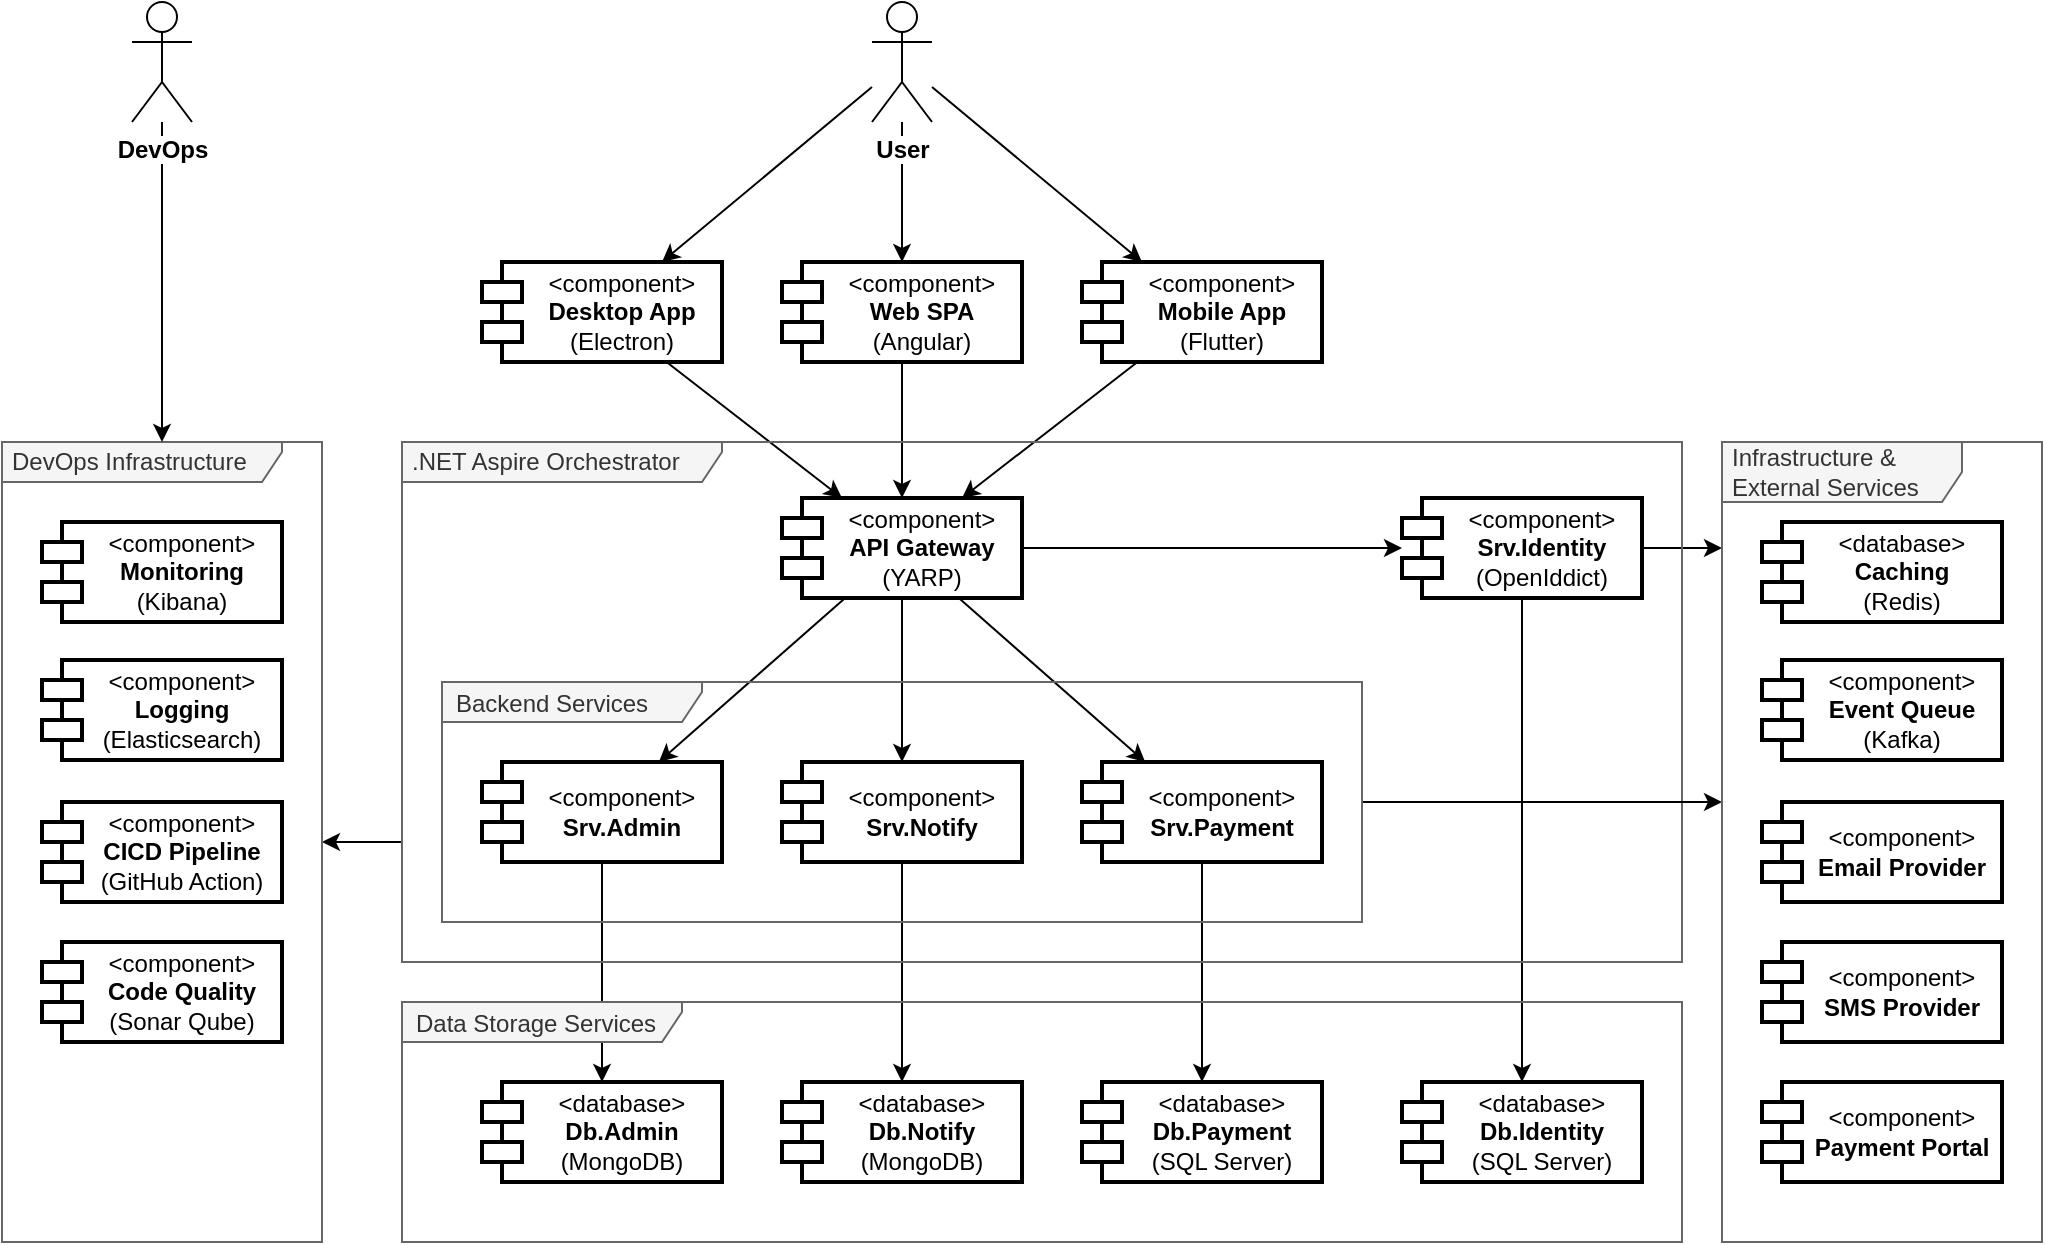 <mxfile version="26.2.2">
  <diagram id="QDmd8LrB_lxBOB0TvEm6" name="UML Components">
    <mxGraphModel dx="1779" dy="1033" grid="0" gridSize="10" guides="1" tooltips="1" connect="1" arrows="1" fold="1" page="1" pageScale="1" pageWidth="1169" pageHeight="827" math="0" shadow="0">
      <root>
        <mxCell id="0" />
        <mxCell id="1" parent="0" />
        <mxCell id="H-qkVdVbfqo9zfunlF1C-18" style="rounded=0;orthogonalLoop=1;jettySize=auto;html=1;" edge="1" parent="1" source="P-aU9f7QzkivExIBkgLr-115" target="P-aU9f7QzkivExIBkgLr-131">
          <mxGeometry relative="1" as="geometry" />
        </mxCell>
        <mxCell id="H-qkVdVbfqo9zfunlF1C-19" style="edgeStyle=orthogonalEdgeStyle;rounded=0;orthogonalLoop=1;jettySize=auto;html=1;" edge="1" parent="1" source="P-aU9f7QzkivExIBkgLr-115" target="P-aU9f7QzkivExIBkgLr-129">
          <mxGeometry relative="1" as="geometry" />
        </mxCell>
        <mxCell id="H-qkVdVbfqo9zfunlF1C-20" style="rounded=0;orthogonalLoop=1;jettySize=auto;html=1;" edge="1" parent="1" source="P-aU9f7QzkivExIBkgLr-115" target="P-aU9f7QzkivExIBkgLr-130">
          <mxGeometry relative="1" as="geometry" />
        </mxCell>
        <mxCell id="H-qkVdVbfqo9zfunlF1C-3" style="edgeStyle=orthogonalEdgeStyle;rounded=0;orthogonalLoop=1;jettySize=auto;html=1;" edge="1" parent="1" source="P-aU9f7QzkivExIBkgLr-122" target="H-qkVdVbfqo9zfunlF1C-2">
          <mxGeometry relative="1" as="geometry" />
        </mxCell>
        <mxCell id="H-qkVdVbfqo9zfunlF1C-11" style="edgeStyle=orthogonalEdgeStyle;rounded=0;orthogonalLoop=1;jettySize=auto;html=1;" edge="1" parent="1" source="P-aU9f7QzkivExIBkgLr-122" target="H-qkVdVbfqo9zfunlF1C-9">
          <mxGeometry relative="1" as="geometry">
            <Array as="points">
              <mxPoint x="870" y="413" />
              <mxPoint x="870" y="413" />
            </Array>
          </mxGeometry>
        </mxCell>
        <mxCell id="P-aU9f7QzkivExIBkgLr-122" value="&lt;div&gt;&amp;lt;component&amp;gt;&lt;/div&gt;&lt;b&gt;Srv.Identity&lt;/b&gt;&lt;div&gt;(OpenIddict)&lt;/div&gt;" style="shape=module;align=left;spacingLeft=20;align=center;verticalAlign=middle;whiteSpace=wrap;html=1;strokeColor=default;fontFamily=Helvetica;fontSize=12;fontColor=default;labelBackgroundColor=none;fillColor=default;strokeWidth=2;" parent="1" vertex="1">
          <mxGeometry x="720" y="388" width="120" height="50" as="geometry" />
        </mxCell>
        <mxCell id="P-aU9f7QzkivExIBkgLr-138" style="edgeStyle=orthogonalEdgeStyle;rounded=0;orthogonalLoop=1;jettySize=auto;html=1;fontFamily=Helvetica;fontSize=12;fontColor=default;labelBackgroundColor=none;" parent="1" source="P-aU9f7QzkivExIBkgLr-123" target="P-aU9f7QzkivExIBkgLr-133" edge="1">
          <mxGeometry relative="1" as="geometry" />
        </mxCell>
        <mxCell id="P-aU9f7QzkivExIBkgLr-123" value="&lt;div&gt;&amp;lt;component&amp;gt;&lt;/div&gt;&lt;b&gt;Srv.Admin&lt;/b&gt;" style="shape=module;align=left;spacingLeft=20;align=center;verticalAlign=middle;whiteSpace=wrap;html=1;strokeColor=default;fontFamily=Helvetica;fontSize=12;fontColor=default;labelBackgroundColor=none;fillColor=default;strokeWidth=2;" parent="1" vertex="1">
          <mxGeometry x="260" y="520" width="120" height="50" as="geometry" />
        </mxCell>
        <mxCell id="P-aU9f7QzkivExIBkgLr-137" style="edgeStyle=orthogonalEdgeStyle;rounded=0;orthogonalLoop=1;jettySize=auto;html=1;fontFamily=Helvetica;fontSize=12;fontColor=default;labelBackgroundColor=none;" parent="1" source="P-aU9f7QzkivExIBkgLr-124" target="P-aU9f7QzkivExIBkgLr-134" edge="1">
          <mxGeometry relative="1" as="geometry" />
        </mxCell>
        <mxCell id="P-aU9f7QzkivExIBkgLr-124" value="&lt;div&gt;&amp;lt;component&amp;gt;&lt;/div&gt;&lt;b&gt;Srv.Notify&lt;/b&gt;" style="shape=module;align=left;spacingLeft=20;align=center;verticalAlign=middle;whiteSpace=wrap;html=1;strokeColor=default;fontFamily=Helvetica;fontSize=12;fontColor=default;labelBackgroundColor=none;fillColor=default;strokeWidth=2;" parent="1" vertex="1">
          <mxGeometry x="410" y="520" width="120" height="50" as="geometry" />
        </mxCell>
        <mxCell id="P-aU9f7QzkivExIBkgLr-136" style="edgeStyle=orthogonalEdgeStyle;rounded=0;orthogonalLoop=1;jettySize=auto;html=1;fontFamily=Helvetica;fontSize=12;fontColor=default;labelBackgroundColor=none;" parent="1" source="P-aU9f7QzkivExIBkgLr-125" target="P-aU9f7QzkivExIBkgLr-135" edge="1">
          <mxGeometry relative="1" as="geometry" />
        </mxCell>
        <mxCell id="P-aU9f7QzkivExIBkgLr-125" value="&lt;div&gt;&amp;lt;component&amp;gt;&lt;/div&gt;&lt;b&gt;Srv.Payment&lt;/b&gt;" style="shape=module;align=left;spacingLeft=20;align=center;verticalAlign=middle;whiteSpace=wrap;html=1;strokeColor=default;fontFamily=Helvetica;fontSize=12;fontColor=default;labelBackgroundColor=none;fillColor=default;strokeWidth=2;" parent="1" vertex="1">
          <mxGeometry x="560" y="520" width="120" height="50" as="geometry" />
        </mxCell>
        <mxCell id="H-qkVdVbfqo9zfunlF1C-5" style="edgeStyle=orthogonalEdgeStyle;rounded=0;orthogonalLoop=1;jettySize=auto;html=1;" edge="1" parent="1" source="P-aU9f7QzkivExIBkgLr-127" target="P-aU9f7QzkivExIBkgLr-122">
          <mxGeometry relative="1" as="geometry" />
        </mxCell>
        <mxCell id="H-qkVdVbfqo9zfunlF1C-6" style="edgeStyle=orthogonalEdgeStyle;rounded=0;orthogonalLoop=1;jettySize=auto;html=1;" edge="1" parent="1" source="P-aU9f7QzkivExIBkgLr-127" target="P-aU9f7QzkivExIBkgLr-124">
          <mxGeometry relative="1" as="geometry" />
        </mxCell>
        <mxCell id="H-qkVdVbfqo9zfunlF1C-7" style="rounded=0;orthogonalLoop=1;jettySize=auto;html=1;" edge="1" parent="1" source="P-aU9f7QzkivExIBkgLr-127" target="P-aU9f7QzkivExIBkgLr-125">
          <mxGeometry relative="1" as="geometry" />
        </mxCell>
        <mxCell id="H-qkVdVbfqo9zfunlF1C-8" style="rounded=0;orthogonalLoop=1;jettySize=auto;html=1;" edge="1" parent="1" source="P-aU9f7QzkivExIBkgLr-127" target="P-aU9f7QzkivExIBkgLr-123">
          <mxGeometry relative="1" as="geometry" />
        </mxCell>
        <mxCell id="P-aU9f7QzkivExIBkgLr-127" value="&lt;div&gt;&amp;lt;component&amp;gt;&lt;/div&gt;&lt;b&gt;API Gateway&lt;/b&gt;&lt;div&gt;(YARP)&lt;/div&gt;" style="shape=module;align=left;spacingLeft=20;align=center;verticalAlign=middle;whiteSpace=wrap;html=1;strokeColor=default;fontFamily=Helvetica;fontSize=12;fontColor=default;labelBackgroundColor=none;fillColor=default;spacing=0;strokeWidth=2;" parent="1" vertex="1">
          <mxGeometry x="410" y="388" width="120" height="50" as="geometry" />
        </mxCell>
        <mxCell id="P-aU9f7QzkivExIBkgLr-128" value="&lt;div&gt;&amp;lt;database&amp;gt;&lt;/div&gt;&lt;b&gt;Caching&lt;/b&gt;&lt;div&gt;(Redis)&lt;/div&gt;" style="shape=module;align=left;spacingLeft=20;align=center;verticalAlign=middle;whiteSpace=wrap;html=1;strokeColor=default;fontFamily=Helvetica;fontSize=12;fontColor=default;labelBackgroundColor=none;fillColor=default;strokeWidth=2;" parent="1" vertex="1">
          <mxGeometry x="900" y="400" width="120" height="50" as="geometry" />
        </mxCell>
        <mxCell id="H-qkVdVbfqo9zfunlF1C-16" style="rounded=0;orthogonalLoop=1;jettySize=auto;html=1;exitX=0.5;exitY=1;exitDx=0;exitDy=0;entryX=0.5;entryY=0;entryDx=0;entryDy=0;" edge="1" parent="1" source="P-aU9f7QzkivExIBkgLr-129" target="P-aU9f7QzkivExIBkgLr-127">
          <mxGeometry relative="1" as="geometry" />
        </mxCell>
        <mxCell id="P-aU9f7QzkivExIBkgLr-129" value="&lt;div&gt;&amp;lt;component&amp;gt;&lt;/div&gt;&lt;b&gt;Web SPA&lt;/b&gt;&lt;br&gt;&lt;div&gt;(Angular)&lt;/div&gt;" style="shape=module;align=left;spacingLeft=20;align=center;verticalAlign=middle;whiteSpace=wrap;html=1;strokeColor=default;fontFamily=Helvetica;fontSize=12;fontColor=default;labelBackgroundColor=none;fillColor=default;spacing=0;strokeWidth=2;" parent="1" vertex="1">
          <mxGeometry x="410" y="270" width="120" height="50" as="geometry" />
        </mxCell>
        <mxCell id="H-qkVdVbfqo9zfunlF1C-17" style="rounded=0;orthogonalLoop=1;jettySize=auto;html=1;entryX=0.75;entryY=0;entryDx=0;entryDy=0;" edge="1" parent="1" source="P-aU9f7QzkivExIBkgLr-130" target="P-aU9f7QzkivExIBkgLr-127">
          <mxGeometry relative="1" as="geometry" />
        </mxCell>
        <mxCell id="P-aU9f7QzkivExIBkgLr-130" value="&lt;div&gt;&amp;lt;component&amp;gt;&lt;/div&gt;&lt;b&gt;Mobile App&lt;/b&gt;&lt;div&gt;(Flutter)&lt;/div&gt;" style="shape=module;align=left;spacingLeft=20;align=center;verticalAlign=middle;whiteSpace=wrap;html=1;strokeColor=default;fontFamily=Helvetica;fontSize=12;fontColor=default;labelBackgroundColor=none;fillColor=default;spacing=0;strokeWidth=2;" parent="1" vertex="1">
          <mxGeometry x="560" y="270" width="120" height="50" as="geometry" />
        </mxCell>
        <mxCell id="H-qkVdVbfqo9zfunlF1C-15" style="rounded=0;orthogonalLoop=1;jettySize=auto;html=1;entryX=0.25;entryY=0;entryDx=0;entryDy=0;" edge="1" parent="1" source="P-aU9f7QzkivExIBkgLr-131" target="P-aU9f7QzkivExIBkgLr-127">
          <mxGeometry relative="1" as="geometry" />
        </mxCell>
        <mxCell id="P-aU9f7QzkivExIBkgLr-131" value="&lt;div&gt;&amp;lt;component&amp;gt;&lt;/div&gt;&lt;b&gt;Desktop App&lt;/b&gt;&lt;div&gt;(Electron)&lt;/div&gt;" style="shape=module;align=left;spacingLeft=20;align=center;verticalAlign=middle;whiteSpace=wrap;html=1;strokeColor=default;fontFamily=Helvetica;fontSize=12;fontColor=default;labelBackgroundColor=none;fillColor=default;spacing=0;strokeWidth=2;" parent="1" vertex="1">
          <mxGeometry x="260" y="270" width="120" height="50" as="geometry" />
        </mxCell>
        <mxCell id="P-aU9f7QzkivExIBkgLr-132" value="&lt;div style=&quot;line-height: 70%;&quot;&gt;Data Storage Services&lt;/div&gt;" style="shape=umlFrame;whiteSpace=wrap;html=1;pointerEvents=0;strokeColor=#666666;align=left;verticalAlign=top;fontFamily=Helvetica;fontSize=12;fontColor=#333333;labelBackgroundColor=none;fillColor=#f5f5f5;width=140;height=20;spacingLeft=5;" parent="1" vertex="1">
          <mxGeometry x="220" y="640" width="640" height="120" as="geometry" />
        </mxCell>
        <mxCell id="P-aU9f7QzkivExIBkgLr-133" value="&lt;div&gt;&amp;lt;database&amp;gt;&lt;/div&gt;&lt;b&gt;Db.Admin&lt;/b&gt;&lt;div&gt;(MongoDB)&lt;/div&gt;" style="shape=module;align=left;spacingLeft=20;align=center;verticalAlign=middle;whiteSpace=wrap;html=1;strokeColor=default;fontFamily=Helvetica;fontSize=12;fontColor=default;labelBackgroundColor=none;fillColor=default;strokeWidth=2;" parent="1" vertex="1">
          <mxGeometry x="260" y="680" width="120" height="50" as="geometry" />
        </mxCell>
        <mxCell id="P-aU9f7QzkivExIBkgLr-134" value="&lt;div&gt;&amp;lt;database&amp;gt;&lt;/div&gt;&lt;b&gt;Db.Notify&lt;/b&gt;&lt;div&gt;(MongoDB)&lt;/div&gt;" style="shape=module;align=left;spacingLeft=20;align=center;verticalAlign=middle;whiteSpace=wrap;html=1;strokeColor=default;fontFamily=Helvetica;fontSize=12;fontColor=default;labelBackgroundColor=none;fillColor=default;strokeWidth=2;" parent="1" vertex="1">
          <mxGeometry x="410" y="680" width="120" height="50" as="geometry" />
        </mxCell>
        <mxCell id="P-aU9f7QzkivExIBkgLr-135" value="&lt;div&gt;&amp;lt;database&amp;gt;&lt;/div&gt;&lt;b&gt;Db.Payment&lt;/b&gt;&lt;div&gt;(SQL Server)&lt;/div&gt;" style="shape=module;align=left;spacingLeft=20;align=center;verticalAlign=middle;whiteSpace=wrap;html=1;strokeColor=default;fontFamily=Helvetica;fontSize=12;fontColor=default;labelBackgroundColor=none;fillColor=default;strokeWidth=2;" parent="1" vertex="1">
          <mxGeometry x="560" y="680" width="120" height="50" as="geometry" />
        </mxCell>
        <mxCell id="P-aU9f7QzkivExIBkgLr-140" value="&lt;div&gt;&amp;lt;component&amp;gt;&lt;/div&gt;&lt;b&gt;Email Provider&lt;/b&gt;" style="shape=module;align=left;spacingLeft=20;align=center;verticalAlign=middle;whiteSpace=wrap;html=1;strokeColor=default;fontFamily=Helvetica;fontSize=12;fontColor=default;labelBackgroundColor=none;fillColor=default;spacing=0;strokeWidth=2;" parent="1" vertex="1">
          <mxGeometry x="900" y="540" width="120" height="50" as="geometry" />
        </mxCell>
        <mxCell id="P-aU9f7QzkivExIBkgLr-141" value="&lt;div&gt;&amp;lt;component&amp;gt;&lt;/div&gt;&lt;b&gt;SMS Provider&lt;/b&gt;" style="shape=module;align=left;spacingLeft=20;align=center;verticalAlign=middle;whiteSpace=wrap;html=1;strokeColor=default;fontFamily=Helvetica;fontSize=12;fontColor=default;labelBackgroundColor=none;fillColor=default;spacing=0;strokeWidth=2;" parent="1" vertex="1">
          <mxGeometry x="900" y="610" width="120" height="50" as="geometry" />
        </mxCell>
        <mxCell id="P-aU9f7QzkivExIBkgLr-142" value="&lt;div&gt;&amp;lt;component&amp;gt;&lt;/div&gt;&lt;b&gt;Payment Portal&lt;/b&gt;" style="shape=module;align=left;spacingLeft=20;align=center;verticalAlign=middle;whiteSpace=wrap;html=1;strokeColor=default;fontFamily=Helvetica;fontSize=12;fontColor=default;labelBackgroundColor=none;fillColor=default;spacing=0;strokeWidth=2;" parent="1" vertex="1">
          <mxGeometry x="900" y="680" width="120" height="50" as="geometry" />
        </mxCell>
        <mxCell id="H-qkVdVbfqo9zfunlF1C-2" value="&lt;div&gt;&amp;lt;database&amp;gt;&lt;/div&gt;&lt;b&gt;Db.Identity&lt;/b&gt;&lt;div&gt;(SQL Server)&lt;/div&gt;" style="shape=module;align=left;spacingLeft=20;align=center;verticalAlign=middle;whiteSpace=wrap;html=1;strokeColor=default;fontFamily=Helvetica;fontSize=12;fontColor=default;labelBackgroundColor=none;fillColor=default;strokeWidth=2;" vertex="1" parent="1">
          <mxGeometry x="720" y="680" width="120" height="50" as="geometry" />
        </mxCell>
        <mxCell id="H-qkVdVbfqo9zfunlF1C-28" style="shape=connector;rounded=0;orthogonalLoop=1;jettySize=auto;html=1;strokeColor=default;align=center;verticalAlign=middle;fontFamily=Helvetica;fontSize=11;fontColor=default;labelBackgroundColor=default;endArrow=classic;edgeStyle=orthogonalEdgeStyle;" edge="1" parent="1" source="H-qkVdVbfqo9zfunlF1C-4" target="H-qkVdVbfqo9zfunlF1C-21">
          <mxGeometry relative="1" as="geometry">
            <Array as="points">
              <mxPoint x="210" y="560" />
              <mxPoint x="210" y="560" />
            </Array>
          </mxGeometry>
        </mxCell>
        <mxCell id="H-qkVdVbfqo9zfunlF1C-4" value=".NET Aspire Orchestrator" style="shape=umlFrame;whiteSpace=wrap;html=1;pointerEvents=0;strokeColor=#666666;align=left;verticalAlign=middle;fontFamily=Helvetica;fontSize=12;fontColor=#333333;labelBackgroundColor=none;fillColor=#f5f5f5;width=160;height=20;spacing=0;spacingLeft=5;" vertex="1" parent="1">
          <mxGeometry x="220" y="360" width="640" height="260" as="geometry" />
        </mxCell>
        <mxCell id="H-qkVdVbfqo9zfunlF1C-14" style="edgeStyle=orthogonalEdgeStyle;rounded=0;orthogonalLoop=1;jettySize=auto;html=1;" edge="1" parent="1" source="P-aU9f7QzkivExIBkgLr-126" target="H-qkVdVbfqo9zfunlF1C-9">
          <mxGeometry relative="1" as="geometry">
            <Array as="points">
              <mxPoint x="840" y="540" />
              <mxPoint x="840" y="540" />
            </Array>
          </mxGeometry>
        </mxCell>
        <mxCell id="P-aU9f7QzkivExIBkgLr-126" value="&lt;div style=&quot;line-height: 70%;&quot;&gt;Backend Services&lt;/div&gt;" style="shape=umlFrame;whiteSpace=wrap;html=1;pointerEvents=0;strokeColor=#666666;align=left;verticalAlign=top;fontFamily=Helvetica;fontSize=12;fontColor=#333333;labelBackgroundColor=none;fillColor=#f5f5f5;width=130;height=20;spacingLeft=5;" parent="1" vertex="1">
          <mxGeometry x="240" y="480" width="460" height="120" as="geometry" />
        </mxCell>
        <mxCell id="H-qkVdVbfqo9zfunlF1C-9" value="Infrastructure &amp;amp; External Services" style="shape=umlFrame;whiteSpace=wrap;html=1;pointerEvents=0;strokeColor=#666666;align=left;verticalAlign=middle;fontFamily=Helvetica;fontSize=12;fontColor=#333333;labelBackgroundColor=none;fillColor=#f5f5f5;width=120;height=30;spacing=0;spacingLeft=5;" vertex="1" parent="1">
          <mxGeometry x="880" y="360" width="160" height="400" as="geometry" />
        </mxCell>
        <mxCell id="H-qkVdVbfqo9zfunlF1C-10" value="&lt;div&gt;&amp;lt;component&amp;gt;&lt;/div&gt;&lt;b&gt;Event Queue&lt;/b&gt;&lt;br&gt;&lt;div&gt;(Kafka)&lt;/div&gt;" style="shape=module;align=left;spacingLeft=20;align=center;verticalAlign=middle;whiteSpace=wrap;html=1;strokeColor=default;fontFamily=Helvetica;fontSize=12;fontColor=default;labelBackgroundColor=none;fillColor=default;strokeWidth=2;" vertex="1" parent="1">
          <mxGeometry x="900" y="469" width="120" height="50" as="geometry" />
        </mxCell>
        <mxCell id="P-aU9f7QzkivExIBkgLr-115" value="&lt;span style=&quot;background-color: light-dark(#ffffff, var(--ge-dark-color, #121212));&quot;&gt;User&lt;/span&gt;" style="shape=umlActor;verticalLabelPosition=bottom;verticalAlign=top;html=1;labelBackgroundColor=none;fontStyle=1" parent="1" vertex="1">
          <mxGeometry x="455" y="140" width="30" height="60" as="geometry" />
        </mxCell>
        <mxCell id="H-qkVdVbfqo9zfunlF1C-21" value="DevOps Infrastructure" style="shape=umlFrame;whiteSpace=wrap;html=1;pointerEvents=0;strokeColor=#666666;align=left;verticalAlign=middle;fontFamily=Helvetica;fontSize=12;fontColor=#333333;labelBackgroundColor=none;fillColor=#f5f5f5;width=140;height=20;spacing=0;spacingLeft=5;" vertex="1" parent="1">
          <mxGeometry x="20" y="360" width="160" height="400" as="geometry" />
        </mxCell>
        <mxCell id="H-qkVdVbfqo9zfunlF1C-22" value="&lt;div&gt;&amp;lt;component&amp;gt;&lt;/div&gt;&lt;b&gt;Monitoring&lt;/b&gt;&lt;div&gt;(Kibana)&lt;/div&gt;" style="shape=module;align=left;spacingLeft=20;align=center;verticalAlign=middle;whiteSpace=wrap;html=1;strokeColor=default;fontFamily=Helvetica;fontSize=12;fontColor=default;labelBackgroundColor=none;fillColor=default;strokeWidth=2;" vertex="1" parent="1">
          <mxGeometry x="40" y="400" width="120" height="50" as="geometry" />
        </mxCell>
        <mxCell id="H-qkVdVbfqo9zfunlF1C-23" value="&lt;div&gt;&amp;lt;component&amp;gt;&lt;/div&gt;&lt;b&gt;Logging&lt;/b&gt;&lt;div&gt;(Elasticsearch)&lt;/div&gt;" style="shape=module;align=left;spacingLeft=20;align=center;verticalAlign=middle;whiteSpace=wrap;html=1;strokeColor=default;fontFamily=Helvetica;fontSize=12;fontColor=default;labelBackgroundColor=none;fillColor=default;strokeWidth=2;" vertex="1" parent="1">
          <mxGeometry x="40" y="469" width="120" height="50" as="geometry" />
        </mxCell>
        <mxCell id="H-qkVdVbfqo9zfunlF1C-24" value="&lt;div&gt;&amp;lt;component&amp;gt;&lt;/div&gt;&lt;div&gt;&lt;b&gt;CICD Pipeline&lt;/b&gt;&lt;/div&gt;&lt;div&gt;(GitHub Action)&lt;/div&gt;" style="shape=module;align=left;spacingLeft=20;align=center;verticalAlign=middle;whiteSpace=wrap;html=1;strokeColor=default;fontFamily=Helvetica;fontSize=12;fontColor=default;labelBackgroundColor=none;fillColor=default;strokeWidth=2;" vertex="1" parent="1">
          <mxGeometry x="40" y="540" width="120" height="50" as="geometry" />
        </mxCell>
        <mxCell id="H-qkVdVbfqo9zfunlF1C-25" value="&lt;div&gt;&amp;lt;component&amp;gt;&lt;/div&gt;&lt;div&gt;&lt;b&gt;Code Quality&lt;/b&gt;&lt;/div&gt;&lt;div&gt;(Sonar Qube)&lt;/div&gt;" style="shape=module;align=left;spacingLeft=20;align=center;verticalAlign=middle;whiteSpace=wrap;html=1;strokeColor=default;fontFamily=Helvetica;fontSize=12;fontColor=default;labelBackgroundColor=none;fillColor=default;strokeWidth=2;" vertex="1" parent="1">
          <mxGeometry x="40" y="610" width="120" height="50" as="geometry" />
        </mxCell>
        <mxCell id="H-qkVdVbfqo9zfunlF1C-27" style="edgeStyle=none;shape=connector;rounded=0;orthogonalLoop=1;jettySize=auto;html=1;strokeColor=default;align=center;verticalAlign=middle;fontFamily=Helvetica;fontSize=11;fontColor=default;labelBackgroundColor=default;endArrow=classic;" edge="1" parent="1" source="H-qkVdVbfqo9zfunlF1C-26" target="H-qkVdVbfqo9zfunlF1C-21">
          <mxGeometry relative="1" as="geometry" />
        </mxCell>
        <mxCell id="H-qkVdVbfqo9zfunlF1C-26" value="&lt;span style=&quot;background-color: light-dark(#ffffff, var(--ge-dark-color, #121212));&quot;&gt;DevOps&lt;/span&gt;" style="shape=umlActor;verticalLabelPosition=bottom;verticalAlign=top;html=1;labelBackgroundColor=none;fontStyle=1" vertex="1" parent="1">
          <mxGeometry x="85" y="140" width="30" height="60" as="geometry" />
        </mxCell>
      </root>
    </mxGraphModel>
  </diagram>
</mxfile>
